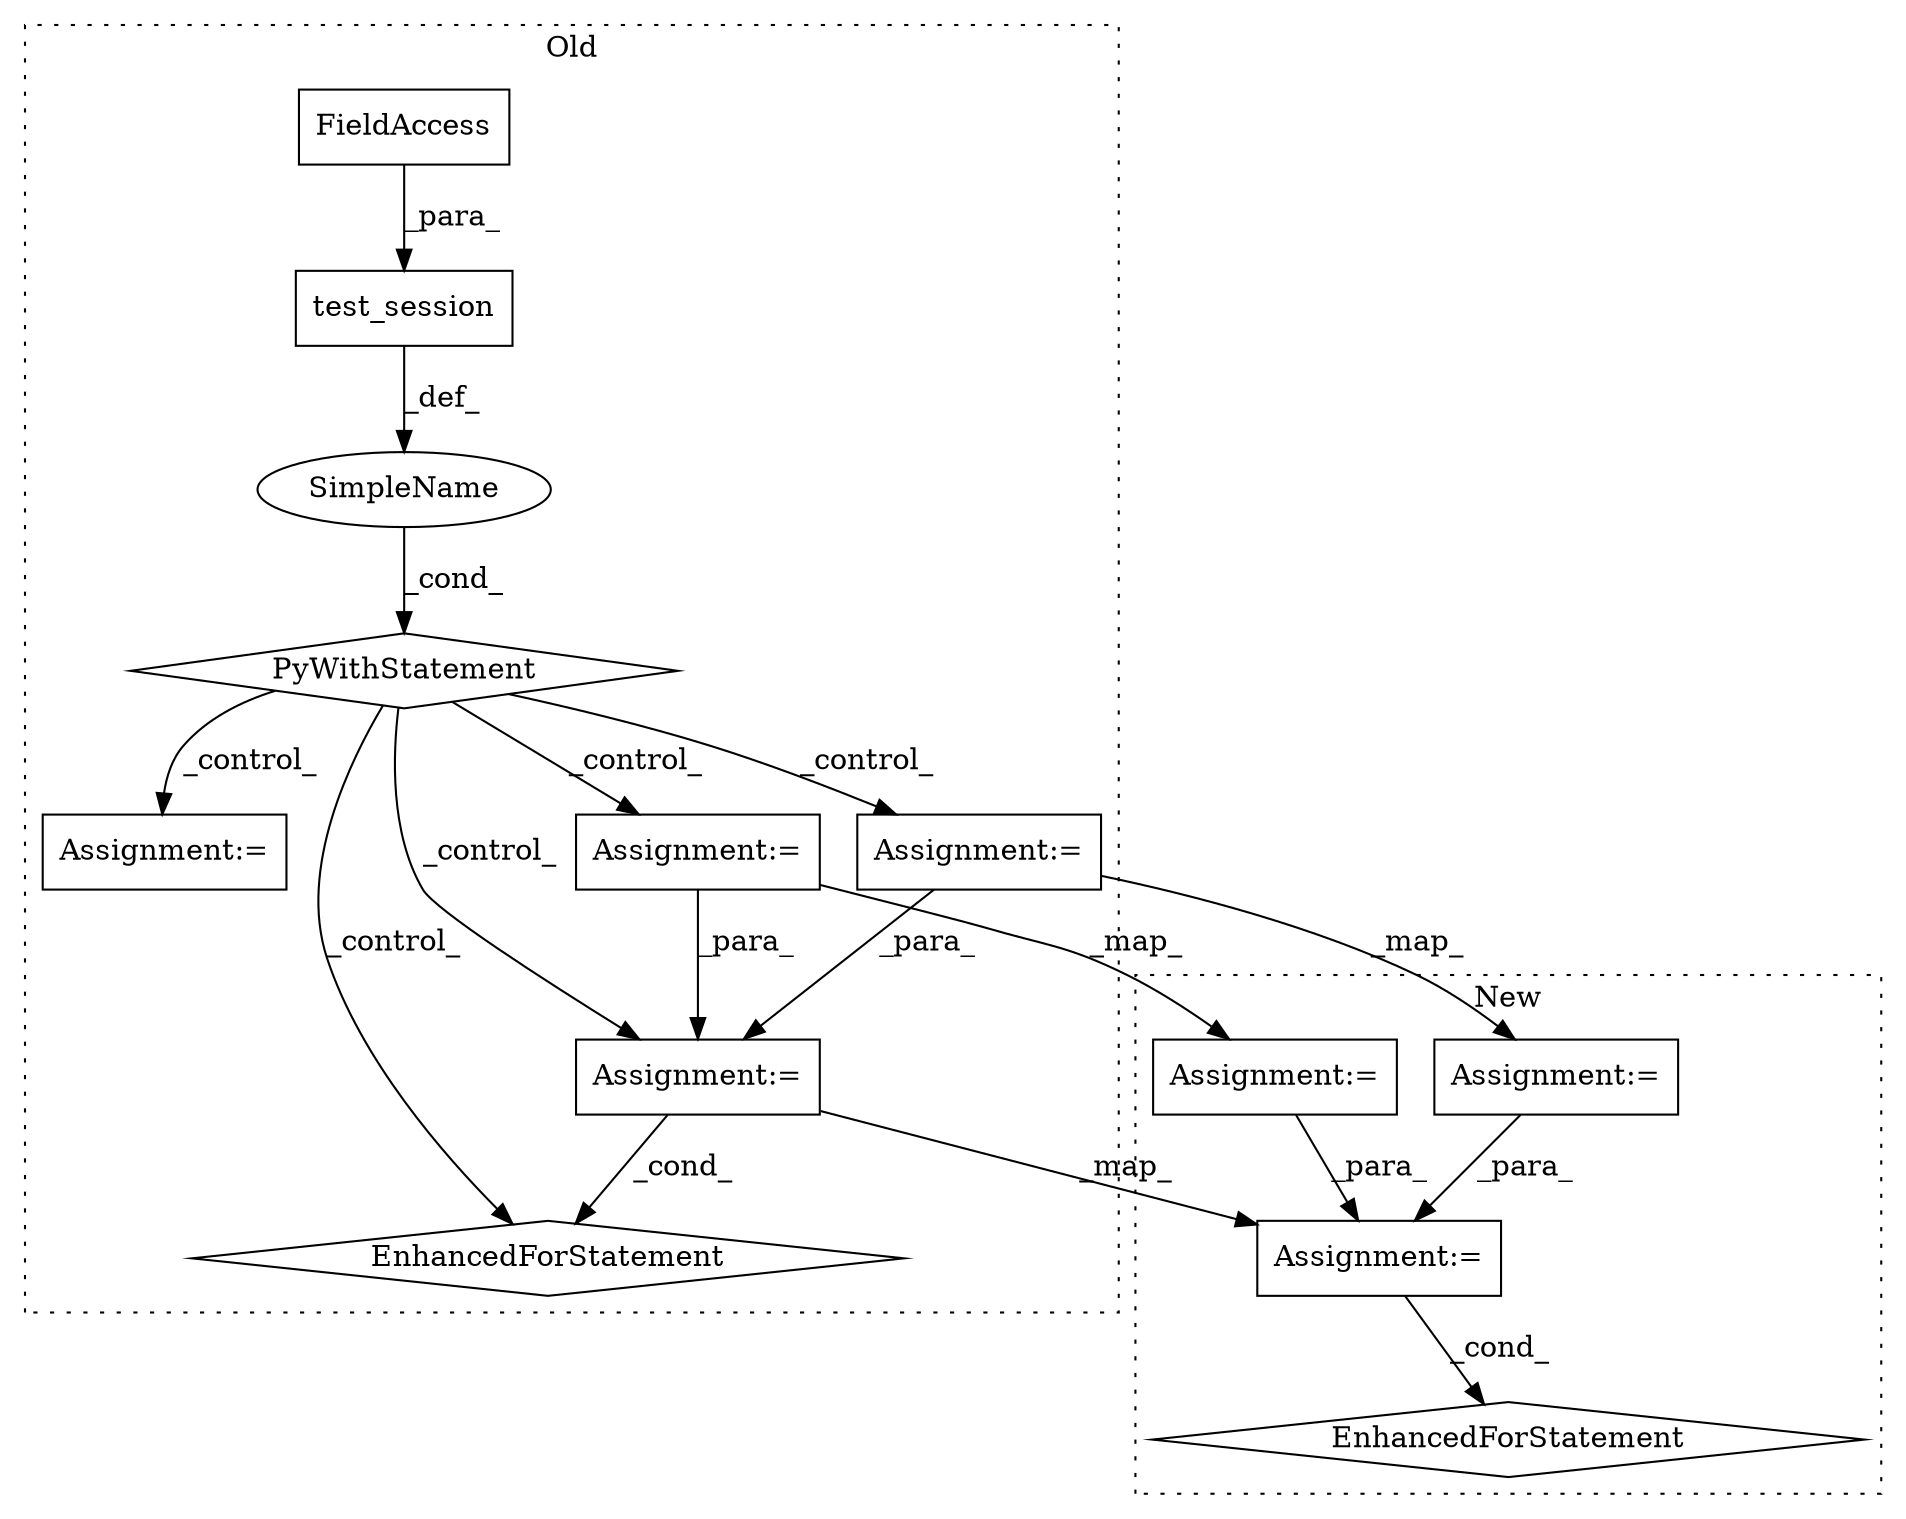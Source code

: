 digraph G {
subgraph cluster0 {
1 [label="test_session" a="32" s="15256,15280" l="13,1" shape="box"];
3 [label="Assignment:=" a="7" s="15295" l="7" shape="box"];
4 [label="SimpleName" a="42" s="" l="" shape="ellipse"];
5 [label="PyWithStatement" a="104" s="15241,15281" l="10,2" shape="diamond"];
6 [label="FieldAccess" a="22" s="15269" l="11" shape="box"];
7 [label="EnhancedForStatement" a="70" s="15547,15660" l="73,2" shape="diamond"];
9 [label="Assignment:=" a="7" s="15316" l="1" shape="box"];
11 [label="Assignment:=" a="7" s="15547,15660" l="73,2" shape="box"];
13 [label="Assignment:=" a="7" s="15522" l="1" shape="box"];
label = "Old";
style="dotted";
}
subgraph cluster1 {
2 [label="EnhancedForStatement" a="70" s="15370,15477" l="67,2" shape="diamond"];
8 [label="Assignment:=" a="7" s="15143" l="1" shape="box"];
10 [label="Assignment:=" a="7" s="15370,15477" l="67,2" shape="box"];
12 [label="Assignment:=" a="7" s="15347" l="1" shape="box"];
label = "New";
style="dotted";
}
1 -> 4 [label="_def_"];
4 -> 5 [label="_cond_"];
5 -> 9 [label="_control_"];
5 -> 13 [label="_control_"];
5 -> 7 [label="_control_"];
5 -> 11 [label="_control_"];
5 -> 3 [label="_control_"];
6 -> 1 [label="_para_"];
8 -> 10 [label="_para_"];
9 -> 11 [label="_para_"];
9 -> 8 [label="_map_"];
10 -> 2 [label="_cond_"];
11 -> 10 [label="_map_"];
11 -> 7 [label="_cond_"];
12 -> 10 [label="_para_"];
13 -> 12 [label="_map_"];
13 -> 11 [label="_para_"];
}